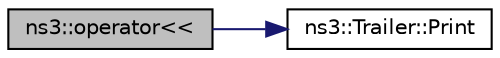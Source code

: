 digraph "ns3::operator&lt;&lt;"
{
  edge [fontname="Helvetica",fontsize="10",labelfontname="Helvetica",labelfontsize="10"];
  node [fontname="Helvetica",fontsize="10",shape=record];
  rankdir="LR";
  Node1 [label="ns3::operator\<\<",height=0.2,width=0.4,color="black", fillcolor="grey75", style="filled", fontcolor="black"];
  Node1 -> Node2 [color="midnightblue",fontsize="10",style="solid"];
  Node2 [label="ns3::Trailer::Print",height=0.2,width=0.4,color="black", fillcolor="white", style="filled",URL="$de/db6/classns3_1_1Trailer.html#ab581a4290e87f7420e012c78fcb0a34a"];
}
